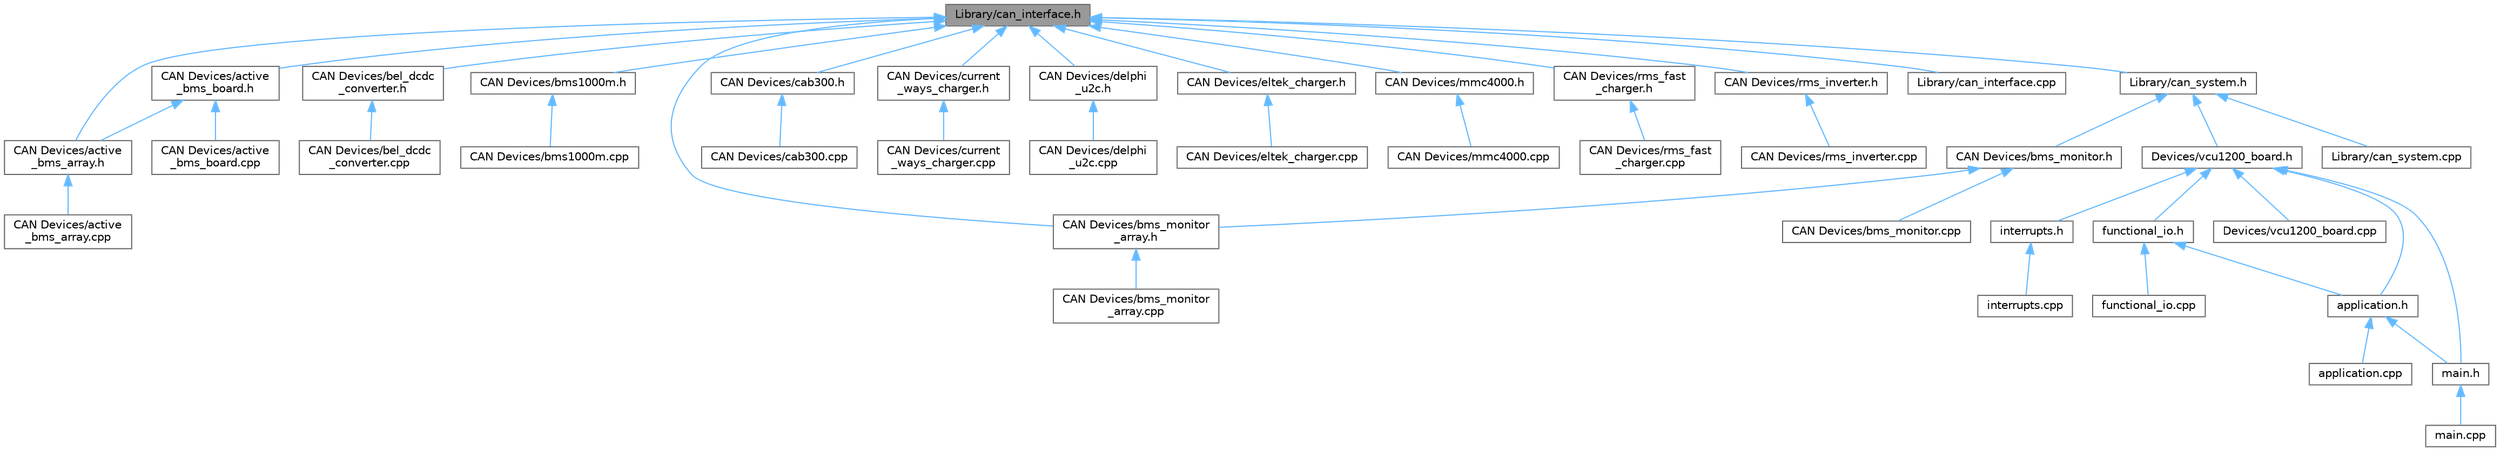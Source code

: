 digraph "Library/can_interface.h"
{
 // LATEX_PDF_SIZE
  bgcolor="transparent";
  edge [fontname=Helvetica,fontsize=10,labelfontname=Helvetica,labelfontsize=10];
  node [fontname=Helvetica,fontsize=10,shape=box,height=0.2,width=0.4];
  Node1 [label="Library/can_interface.h",height=0.2,width=0.4,color="gray40", fillcolor="grey60", style="filled", fontcolor="black",tooltip=" "];
  Node1 -> Node2 [dir="back",color="steelblue1",style="solid"];
  Node2 [label="CAN Devices/active\l_bms_array.h",height=0.2,width=0.4,color="grey40", fillcolor="white", style="filled",URL="$active__bms__array_8h.html",tooltip=" "];
  Node2 -> Node3 [dir="back",color="steelblue1",style="solid"];
  Node3 [label="CAN Devices/active\l_bms_array.cpp",height=0.2,width=0.4,color="grey40", fillcolor="white", style="filled",URL="$active__bms__array_8cpp.html",tooltip=" "];
  Node1 -> Node4 [dir="back",color="steelblue1",style="solid"];
  Node4 [label="CAN Devices/active\l_bms_board.h",height=0.2,width=0.4,color="grey40", fillcolor="white", style="filled",URL="$active__bms__board_8h.html",tooltip=" "];
  Node4 -> Node2 [dir="back",color="steelblue1",style="solid"];
  Node4 -> Node5 [dir="back",color="steelblue1",style="solid"];
  Node5 [label="CAN Devices/active\l_bms_board.cpp",height=0.2,width=0.4,color="grey40", fillcolor="white", style="filled",URL="$active__bms__board_8cpp.html",tooltip=" "];
  Node1 -> Node6 [dir="back",color="steelblue1",style="solid"];
  Node6 [label="CAN Devices/bel_dcdc\l_converter.h",height=0.2,width=0.4,color="grey40", fillcolor="white", style="filled",URL="$bel__dcdc__converter_8h.html",tooltip=" "];
  Node6 -> Node7 [dir="back",color="steelblue1",style="solid"];
  Node7 [label="CAN Devices/bel_dcdc\l_converter.cpp",height=0.2,width=0.4,color="grey40", fillcolor="white", style="filled",URL="$bel__dcdc__converter_8cpp.html",tooltip=" "];
  Node1 -> Node8 [dir="back",color="steelblue1",style="solid"];
  Node8 [label="CAN Devices/bms1000m.h",height=0.2,width=0.4,color="grey40", fillcolor="white", style="filled",URL="$bms1000m_8h.html",tooltip=" "];
  Node8 -> Node9 [dir="back",color="steelblue1",style="solid"];
  Node9 [label="CAN Devices/bms1000m.cpp",height=0.2,width=0.4,color="grey40", fillcolor="white", style="filled",URL="$bms1000m_8cpp.html",tooltip=" "];
  Node1 -> Node10 [dir="back",color="steelblue1",style="solid"];
  Node10 [label="CAN Devices/bms_monitor\l_array.h",height=0.2,width=0.4,color="grey40", fillcolor="white", style="filled",URL="$bms__monitor__array_8h.html",tooltip=" "];
  Node10 -> Node11 [dir="back",color="steelblue1",style="solid"];
  Node11 [label="CAN Devices/bms_monitor\l_array.cpp",height=0.2,width=0.4,color="grey40", fillcolor="white", style="filled",URL="$bms__monitor__array_8cpp.html",tooltip=" "];
  Node1 -> Node12 [dir="back",color="steelblue1",style="solid"];
  Node12 [label="CAN Devices/cab300.h",height=0.2,width=0.4,color="grey40", fillcolor="white", style="filled",URL="$cab300_8h.html",tooltip=" "];
  Node12 -> Node13 [dir="back",color="steelblue1",style="solid"];
  Node13 [label="CAN Devices/cab300.cpp",height=0.2,width=0.4,color="grey40", fillcolor="white", style="filled",URL="$cab300_8cpp.html",tooltip=" "];
  Node1 -> Node14 [dir="back",color="steelblue1",style="solid"];
  Node14 [label="CAN Devices/current\l_ways_charger.h",height=0.2,width=0.4,color="grey40", fillcolor="white", style="filled",URL="$current__ways__charger_8h.html",tooltip=" "];
  Node14 -> Node15 [dir="back",color="steelblue1",style="solid"];
  Node15 [label="CAN Devices/current\l_ways_charger.cpp",height=0.2,width=0.4,color="grey40", fillcolor="white", style="filled",URL="$current__ways__charger_8cpp.html",tooltip=" "];
  Node1 -> Node16 [dir="back",color="steelblue1",style="solid"];
  Node16 [label="CAN Devices/delphi\l_u2c.h",height=0.2,width=0.4,color="grey40", fillcolor="white", style="filled",URL="$delphi__u2c_8h.html",tooltip=" "];
  Node16 -> Node17 [dir="back",color="steelblue1",style="solid"];
  Node17 [label="CAN Devices/delphi\l_u2c.cpp",height=0.2,width=0.4,color="grey40", fillcolor="white", style="filled",URL="$delphi__u2c_8cpp.html",tooltip=" "];
  Node1 -> Node18 [dir="back",color="steelblue1",style="solid"];
  Node18 [label="CAN Devices/eltek_charger.h",height=0.2,width=0.4,color="grey40", fillcolor="white", style="filled",URL="$eltek__charger_8h.html",tooltip=" "];
  Node18 -> Node19 [dir="back",color="steelblue1",style="solid"];
  Node19 [label="CAN Devices/eltek_charger.cpp",height=0.2,width=0.4,color="grey40", fillcolor="white", style="filled",URL="$eltek__charger_8cpp.html",tooltip=" "];
  Node1 -> Node20 [dir="back",color="steelblue1",style="solid"];
  Node20 [label="CAN Devices/mmc4000.h",height=0.2,width=0.4,color="grey40", fillcolor="white", style="filled",URL="$mmc4000_8h.html",tooltip=" "];
  Node20 -> Node21 [dir="back",color="steelblue1",style="solid"];
  Node21 [label="CAN Devices/mmc4000.cpp",height=0.2,width=0.4,color="grey40", fillcolor="white", style="filled",URL="$mmc4000_8cpp.html",tooltip=" "];
  Node1 -> Node22 [dir="back",color="steelblue1",style="solid"];
  Node22 [label="CAN Devices/rms_fast\l_charger.h",height=0.2,width=0.4,color="grey40", fillcolor="white", style="filled",URL="$rms__fast__charger_8h.html",tooltip=" "];
  Node22 -> Node23 [dir="back",color="steelblue1",style="solid"];
  Node23 [label="CAN Devices/rms_fast\l_charger.cpp",height=0.2,width=0.4,color="grey40", fillcolor="white", style="filled",URL="$rms__fast__charger_8cpp.html",tooltip=" "];
  Node1 -> Node24 [dir="back",color="steelblue1",style="solid"];
  Node24 [label="CAN Devices/rms_inverter.h",height=0.2,width=0.4,color="grey40", fillcolor="white", style="filled",URL="$rms__inverter_8h.html",tooltip=" "];
  Node24 -> Node25 [dir="back",color="steelblue1",style="solid"];
  Node25 [label="CAN Devices/rms_inverter.cpp",height=0.2,width=0.4,color="grey40", fillcolor="white", style="filled",URL="$rms__inverter_8cpp.html",tooltip=" "];
  Node1 -> Node26 [dir="back",color="steelblue1",style="solid"];
  Node26 [label="Library/can_interface.cpp",height=0.2,width=0.4,color="grey40", fillcolor="white", style="filled",URL="$can__interface_8cpp.html",tooltip=" "];
  Node1 -> Node27 [dir="back",color="steelblue1",style="solid"];
  Node27 [label="Library/can_system.h",height=0.2,width=0.4,color="grey40", fillcolor="white", style="filled",URL="$can__system_8h.html",tooltip=" "];
  Node27 -> Node28 [dir="back",color="steelblue1",style="solid"];
  Node28 [label="CAN Devices/bms_monitor.h",height=0.2,width=0.4,color="grey40", fillcolor="white", style="filled",URL="$bms__monitor_8h.html",tooltip=" "];
  Node28 -> Node29 [dir="back",color="steelblue1",style="solid"];
  Node29 [label="CAN Devices/bms_monitor.cpp",height=0.2,width=0.4,color="grey40", fillcolor="white", style="filled",URL="$bms__monitor_8cpp.html",tooltip=" "];
  Node28 -> Node10 [dir="back",color="steelblue1",style="solid"];
  Node27 -> Node30 [dir="back",color="steelblue1",style="solid"];
  Node30 [label="Devices/vcu1200_board.h",height=0.2,width=0.4,color="grey40", fillcolor="white", style="filled",URL="$vcu1200__board_8h.html",tooltip=" "];
  Node30 -> Node31 [dir="back",color="steelblue1",style="solid"];
  Node31 [label="Devices/vcu1200_board.cpp",height=0.2,width=0.4,color="grey40", fillcolor="white", style="filled",URL="$vcu1200__board_8cpp.html",tooltip=" "];
  Node30 -> Node32 [dir="back",color="steelblue1",style="solid"];
  Node32 [label="application.h",height=0.2,width=0.4,color="grey40", fillcolor="white", style="filled",URL="$application_8h.html",tooltip=" "];
  Node32 -> Node33 [dir="back",color="steelblue1",style="solid"];
  Node33 [label="application.cpp",height=0.2,width=0.4,color="grey40", fillcolor="white", style="filled",URL="$application_8cpp.html",tooltip=" "];
  Node32 -> Node34 [dir="back",color="steelblue1",style="solid"];
  Node34 [label="main.h",height=0.2,width=0.4,color="grey40", fillcolor="white", style="filled",URL="$main_8h.html",tooltip=" "];
  Node34 -> Node35 [dir="back",color="steelblue1",style="solid"];
  Node35 [label="main.cpp",height=0.2,width=0.4,color="grey40", fillcolor="white", style="filled",URL="$main_8cpp.html",tooltip=" "];
  Node30 -> Node36 [dir="back",color="steelblue1",style="solid"];
  Node36 [label="functional_io.h",height=0.2,width=0.4,color="grey40", fillcolor="white", style="filled",URL="$functional__io_8h.html",tooltip=" "];
  Node36 -> Node32 [dir="back",color="steelblue1",style="solid"];
  Node36 -> Node37 [dir="back",color="steelblue1",style="solid"];
  Node37 [label="functional_io.cpp",height=0.2,width=0.4,color="grey40", fillcolor="white", style="filled",URL="$functional__io_8cpp.html",tooltip=" "];
  Node30 -> Node38 [dir="back",color="steelblue1",style="solid"];
  Node38 [label="interrupts.h",height=0.2,width=0.4,color="grey40", fillcolor="white", style="filled",URL="$interrupts_8h.html",tooltip=" "];
  Node38 -> Node39 [dir="back",color="steelblue1",style="solid"];
  Node39 [label="interrupts.cpp",height=0.2,width=0.4,color="grey40", fillcolor="white", style="filled",URL="$interrupts_8cpp.html",tooltip=" "];
  Node30 -> Node34 [dir="back",color="steelblue1",style="solid"];
  Node27 -> Node40 [dir="back",color="steelblue1",style="solid"];
  Node40 [label="Library/can_system.cpp",height=0.2,width=0.4,color="grey40", fillcolor="white", style="filled",URL="$can__system_8cpp.html",tooltip=" "];
}
